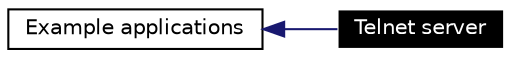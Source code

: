 digraph structs
{
  edge [fontname="Helvetica",fontsize=8,labelfontname="Helvetica",labelfontsize=8];
  node [fontname="Helvetica",fontsize=10,shape=record];
rankdir=LR;
  Node0 [label="Telnet server",height=0.2,width=0.4,color="white", fillcolor="black", style="filled" fontcolor="white"];
  Node1 [label="Example applications",height=0.2,width=0.4,color="black", fillcolor="white", style="filled",URL="$a00060.html"];
  Node1->Node0 [shape=plaintext, color="midnightblue", dir="back", style="solid"];
}
